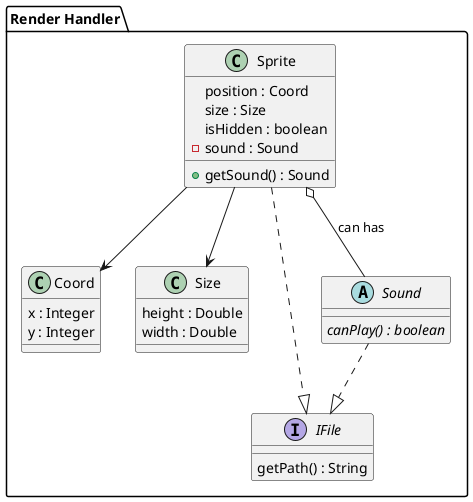@startuml
package "Render Handler" {
    class Coord {
        x : Integer
        y : Integer
    }

    class Size {
        height : Double
        width : Double
    }

    interface IFile {
        getPath() : String
    }

    class Sprite {
        position : Coord
        size : Size
        isHidden : boolean
        -sound : Sound
        +getSound() : Sound
    }
    Sprite --> Coord
    Sprite --> Size
    Sprite o-- Sound : can has
    Sprite ..|> IFile

    abstract class Sound {
        {abstract} canPlay() : boolean
    }
    Sound ..|> IFile
}

@enduml